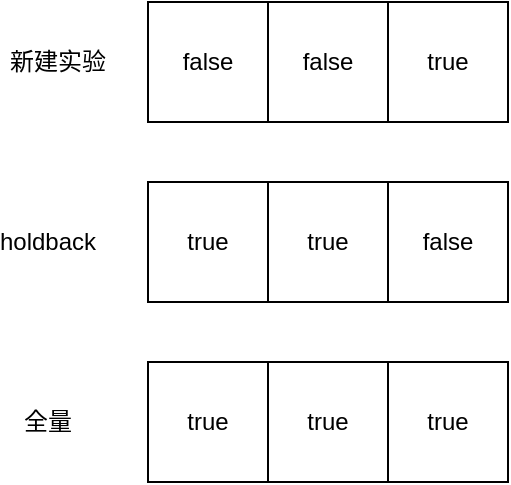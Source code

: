<mxfile version="14.1.9" type="github">
  <diagram id="SahZXZe3I7VtPZI_t90g" name="Page-1">
    <mxGraphModel dx="946" dy="662" grid="1" gridSize="10" guides="1" tooltips="1" connect="1" arrows="1" fold="1" page="1" pageScale="1" pageWidth="827" pageHeight="1169" math="0" shadow="0">
      <root>
        <mxCell id="0" />
        <mxCell id="1" parent="0" />
        <mxCell id="UJYX6iPwt1RgCubA-azE-1" value="" style="rounded=0;whiteSpace=wrap;html=1;" vertex="1" parent="1">
          <mxGeometry x="120" y="240" width="180" height="60" as="geometry" />
        </mxCell>
        <mxCell id="UJYX6iPwt1RgCubA-azE-7" value="false" style="whiteSpace=wrap;html=1;aspect=fixed;" vertex="1" parent="1">
          <mxGeometry x="120" y="240" width="60" height="60" as="geometry" />
        </mxCell>
        <mxCell id="UJYX6iPwt1RgCubA-azE-8" value="false" style="whiteSpace=wrap;html=1;aspect=fixed;" vertex="1" parent="1">
          <mxGeometry x="180" y="240" width="60" height="60" as="geometry" />
        </mxCell>
        <mxCell id="UJYX6iPwt1RgCubA-azE-10" value="true" style="whiteSpace=wrap;html=1;aspect=fixed;" vertex="1" parent="1">
          <mxGeometry x="240" y="240" width="60" height="60" as="geometry" />
        </mxCell>
        <mxCell id="UJYX6iPwt1RgCubA-azE-12" value="" style="rounded=0;whiteSpace=wrap;html=1;" vertex="1" parent="1">
          <mxGeometry x="120" y="330" width="180" height="60" as="geometry" />
        </mxCell>
        <mxCell id="UJYX6iPwt1RgCubA-azE-13" value="true" style="whiteSpace=wrap;html=1;aspect=fixed;" vertex="1" parent="1">
          <mxGeometry x="120" y="330" width="60" height="60" as="geometry" />
        </mxCell>
        <mxCell id="UJYX6iPwt1RgCubA-azE-14" value="true" style="whiteSpace=wrap;html=1;aspect=fixed;" vertex="1" parent="1">
          <mxGeometry x="180" y="330" width="60" height="60" as="geometry" />
        </mxCell>
        <mxCell id="UJYX6iPwt1RgCubA-azE-15" value="false" style="whiteSpace=wrap;html=1;aspect=fixed;" vertex="1" parent="1">
          <mxGeometry x="240" y="330" width="60" height="60" as="geometry" />
        </mxCell>
        <mxCell id="UJYX6iPwt1RgCubA-azE-16" value="" style="rounded=0;whiteSpace=wrap;html=1;" vertex="1" parent="1">
          <mxGeometry x="120" y="420" width="180" height="60" as="geometry" />
        </mxCell>
        <mxCell id="UJYX6iPwt1RgCubA-azE-17" value="true" style="whiteSpace=wrap;html=1;aspect=fixed;" vertex="1" parent="1">
          <mxGeometry x="120" y="420" width="60" height="60" as="geometry" />
        </mxCell>
        <mxCell id="UJYX6iPwt1RgCubA-azE-18" value="&lt;span&gt;true&lt;/span&gt;" style="whiteSpace=wrap;html=1;aspect=fixed;" vertex="1" parent="1">
          <mxGeometry x="180" y="420" width="60" height="60" as="geometry" />
        </mxCell>
        <mxCell id="UJYX6iPwt1RgCubA-azE-19" value="true" style="whiteSpace=wrap;html=1;aspect=fixed;" vertex="1" parent="1">
          <mxGeometry x="240" y="420" width="60" height="60" as="geometry" />
        </mxCell>
        <mxCell id="UJYX6iPwt1RgCubA-azE-20" value="新建实验" style="text;html=1;strokeColor=none;fillColor=none;align=center;verticalAlign=middle;whiteSpace=wrap;rounded=0;" vertex="1" parent="1">
          <mxGeometry x="50" y="260" width="50" height="20" as="geometry" />
        </mxCell>
        <mxCell id="UJYX6iPwt1RgCubA-azE-21" value="holdback" style="text;html=1;strokeColor=none;fillColor=none;align=center;verticalAlign=middle;whiteSpace=wrap;rounded=0;" vertex="1" parent="1">
          <mxGeometry x="50" y="350" width="40" height="20" as="geometry" />
        </mxCell>
        <mxCell id="UJYX6iPwt1RgCubA-azE-22" value="全量" style="text;html=1;strokeColor=none;fillColor=none;align=center;verticalAlign=middle;whiteSpace=wrap;rounded=0;" vertex="1" parent="1">
          <mxGeometry x="50" y="440" width="40" height="20" as="geometry" />
        </mxCell>
      </root>
    </mxGraphModel>
  </diagram>
</mxfile>
